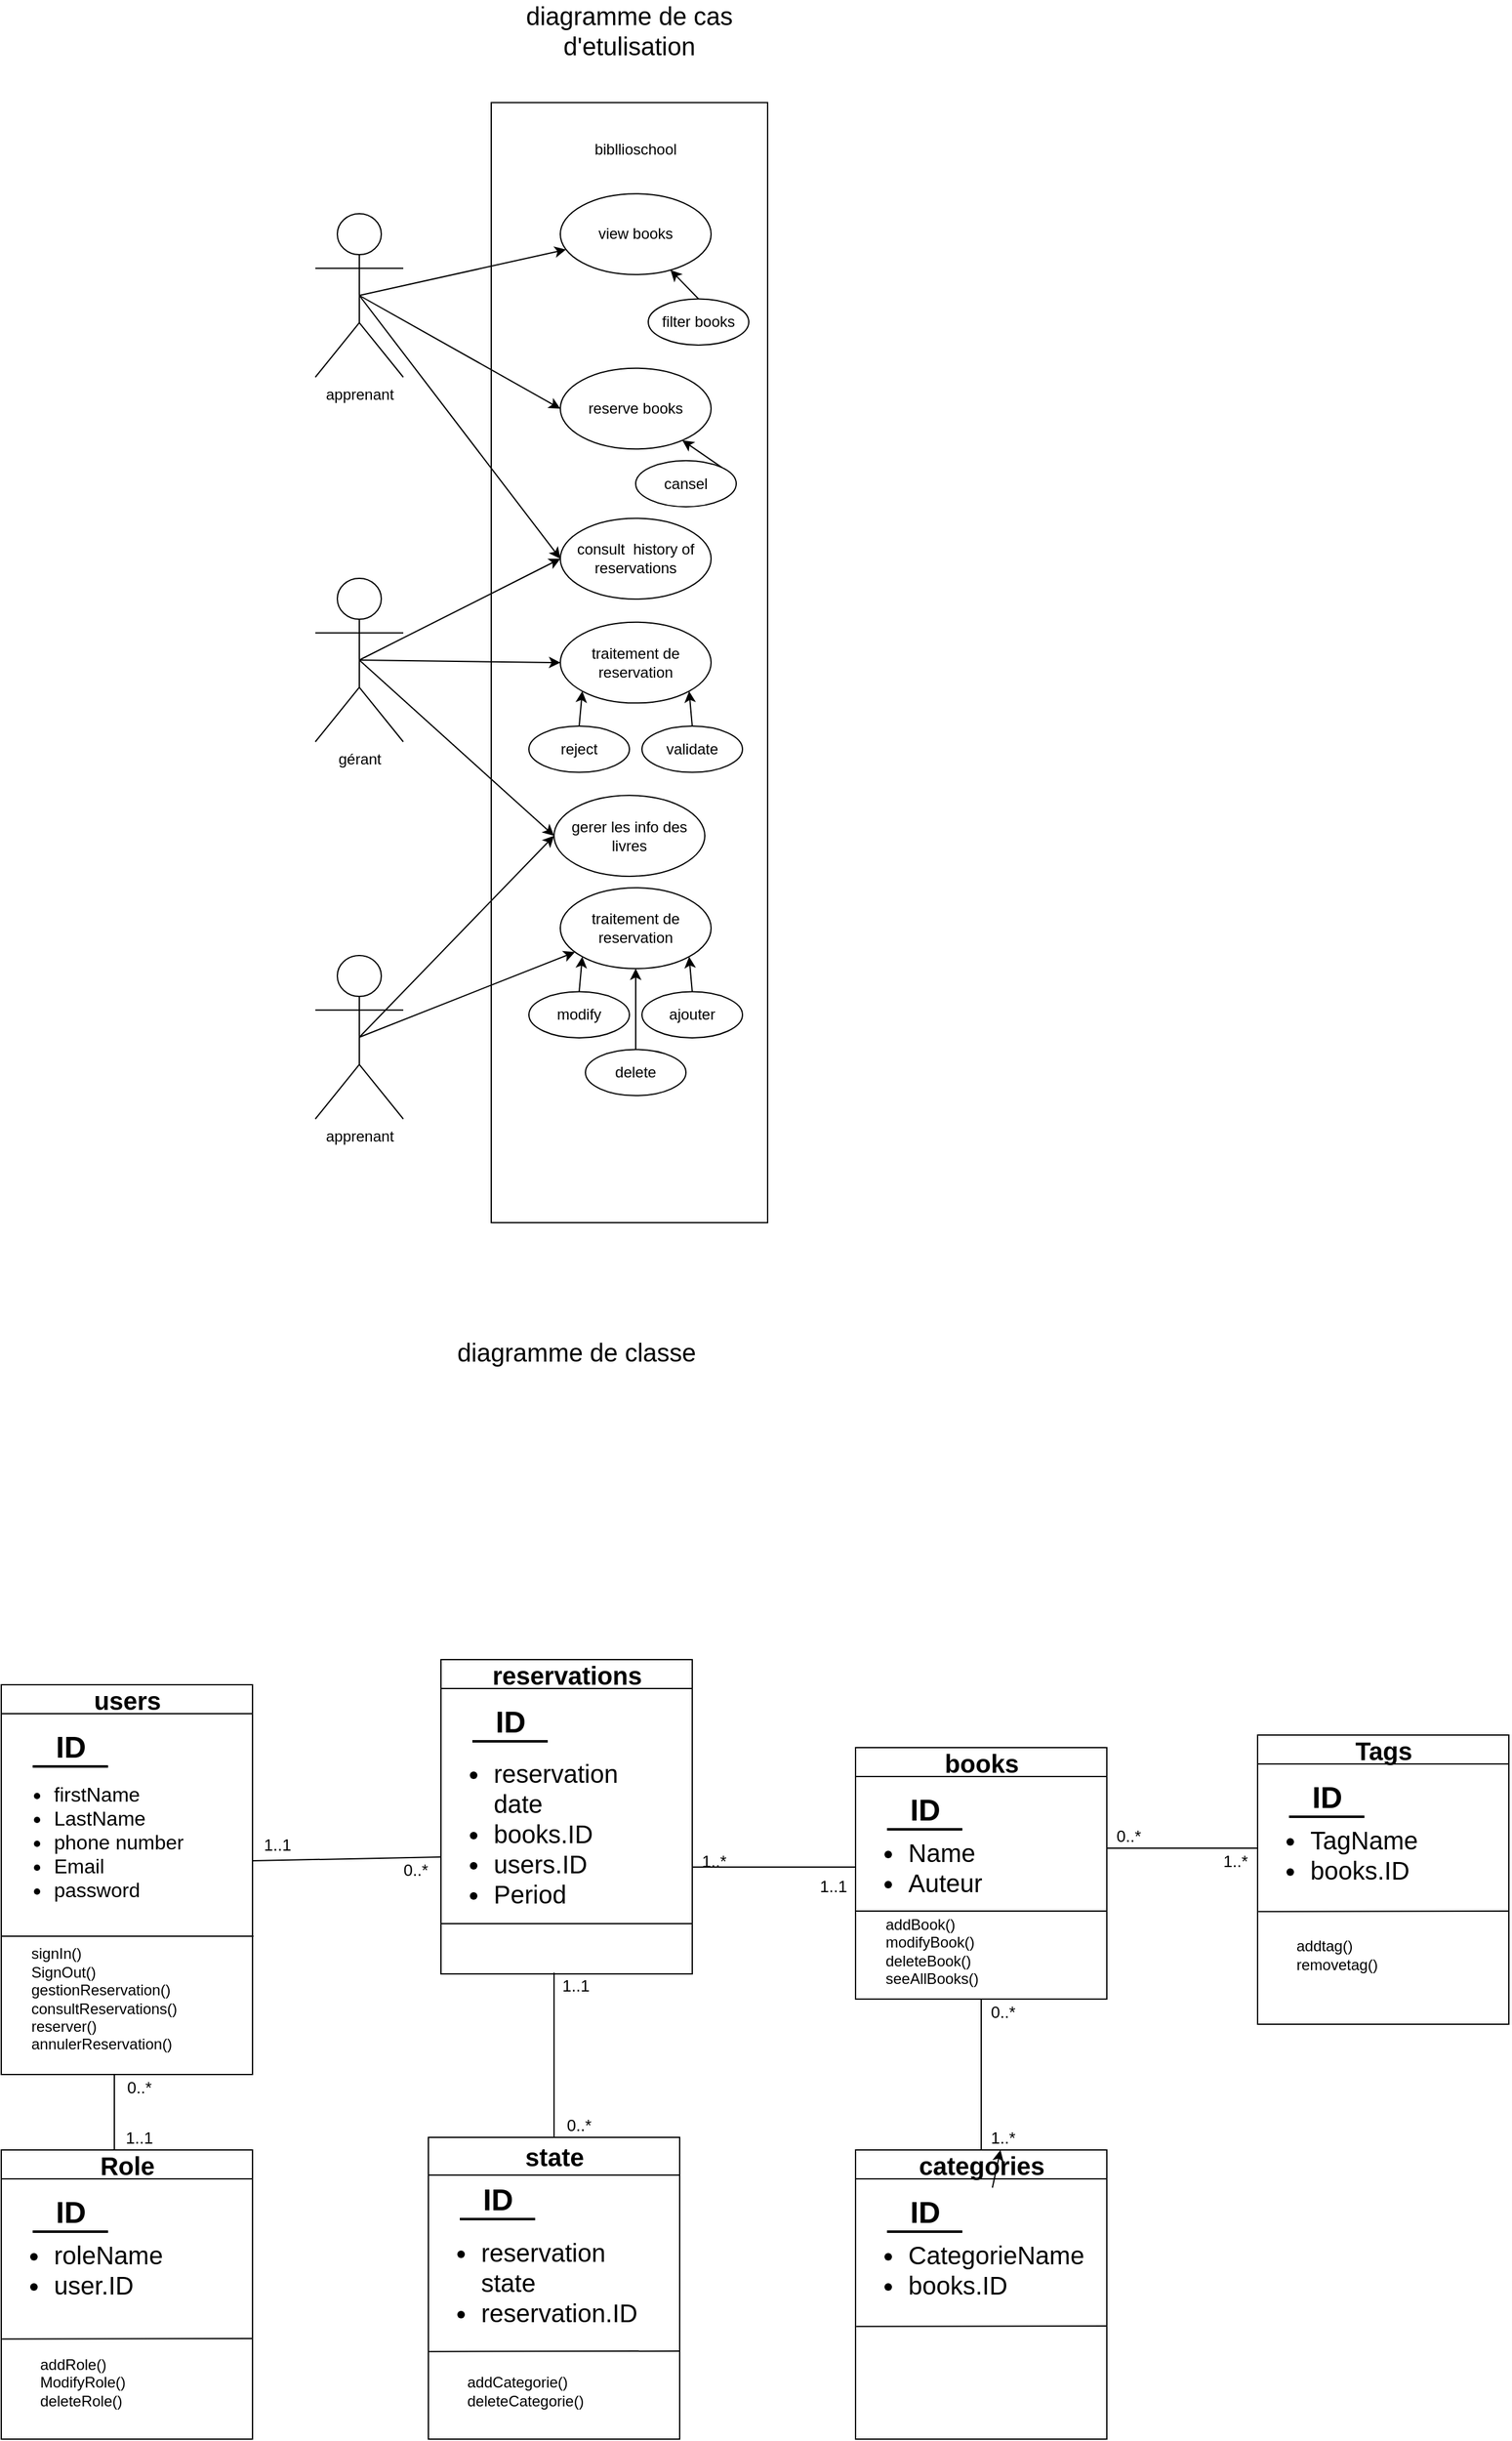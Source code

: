 <mxfile>
    <diagram id="hCP07LIaLxMWmvlAacTn" name="Page-1">
        <mxGraphModel dx="626" dy="450" grid="1" gridSize="10" guides="1" tooltips="1" connect="1" arrows="1" fold="1" page="1" pageScale="1" pageWidth="850" pageHeight="1100" math="0" shadow="0">
            <root>
                <mxCell id="0"/>
                <mxCell id="1" parent="0"/>
                <mxCell id="91" value="&lt;font style=&quot;font-size: 20px;&quot;&gt;diagramme de cas d'etulisation&lt;/font&gt;" style="text;html=1;strokeColor=none;fillColor=none;align=center;verticalAlign=middle;whiteSpace=wrap;rounded=0;strokeWidth=1;fontSize=20;" parent="1" vertex="1">
                    <mxGeometry x="725" y="49" width="250" height="30" as="geometry"/>
                </mxCell>
                <mxCell id="93" value="&lt;font style=&quot;font-size: 20px;&quot;&gt;diagramme de classe&lt;/font&gt;" style="text;html=1;strokeColor=none;fillColor=none;align=center;verticalAlign=middle;whiteSpace=wrap;rounded=0;strokeWidth=1;fontSize=20;" parent="1" vertex="1">
                    <mxGeometry x="682.5" y="1100" width="250" height="30" as="geometry"/>
                </mxCell>
                <mxCell id="99" value="users" style="swimlane;labelBackgroundColor=none;labelBorderColor=none;strokeWidth=1;fontSize=20;html=1;swimlaneFillColor=default;" parent="1" vertex="1">
                    <mxGeometry x="350" y="1380" width="200" height="310" as="geometry"/>
                </mxCell>
                <mxCell id="109" value="ID" style="text;strokeColor=none;fillColor=none;html=1;fontSize=24;fontStyle=1;verticalAlign=middle;align=center;labelBackgroundColor=none;labelBorderColor=none;strokeWidth=1;" parent="99" vertex="1">
                    <mxGeometry x="20" y="30" width="70" height="40" as="geometry"/>
                </mxCell>
                <mxCell id="111" value="" style="line;strokeWidth=2;html=1;labelBackgroundColor=none;labelBorderColor=none;fontSize=20;" parent="99" vertex="1">
                    <mxGeometry x="25" y="60" width="60" height="10" as="geometry"/>
                </mxCell>
                <mxCell id="113" value="&lt;ul style=&quot;font-size: 16px;&quot;&gt;&lt;li style=&quot;font-size: 16px;&quot;&gt;firstName&lt;/li&gt;&lt;li style=&quot;font-size: 16px;&quot;&gt;LastName&lt;/li&gt;&lt;li style=&quot;font-size: 16px;&quot;&gt;phone number&lt;/li&gt;&lt;li style=&quot;font-size: 16px;&quot;&gt;Email&lt;/li&gt;&lt;li style=&quot;font-size: 16px;&quot;&gt;password&lt;/li&gt;&lt;/ul&gt;" style="text;strokeColor=none;fillColor=none;html=1;whiteSpace=wrap;verticalAlign=middle;overflow=hidden;labelBackgroundColor=none;labelBorderColor=none;strokeWidth=1;fontSize=16;" parent="99" vertex="1">
                    <mxGeometry y="50" width="190" height="150" as="geometry"/>
                </mxCell>
                <mxCell id="160" value="signIn()&lt;br&gt;SignOut()&lt;br&gt;gestionReservation()&lt;br&gt;consultReservations()&lt;br&gt;reserver()&lt;br&gt;annulerReservation()&lt;br&gt;" style="text;strokeColor=none;fillColor=none;align=left;verticalAlign=middle;spacingLeft=4;spacingRight=4;overflow=hidden;points=[[0,0.5],[1,0.5]];portConstraint=eastwest;rotatable=0;whiteSpace=wrap;html=1;" parent="99" vertex="1">
                    <mxGeometry x="17.5" y="200" width="155" height="100" as="geometry"/>
                </mxCell>
                <mxCell id="162" value="" style="endArrow=none;html=1;fontSize=16;" parent="99" edge="1">
                    <mxGeometry width="50" height="50" relative="1" as="geometry">
                        <mxPoint y="200" as="sourcePoint"/>
                        <mxPoint x="200.8" y="200" as="targetPoint"/>
                    </mxGeometry>
                </mxCell>
                <mxCell id="4" value="" style="rounded=0;whiteSpace=wrap;html=1;" parent="1" vertex="1">
                    <mxGeometry x="740" y="121.63" width="220" height="890.816" as="geometry"/>
                </mxCell>
                <mxCell id="7" value="view books" style="ellipse;whiteSpace=wrap;html=1;" parent="1" vertex="1">
                    <mxGeometry x="795" y="194.102" width="120" height="64.286" as="geometry"/>
                </mxCell>
                <mxCell id="10" style="edgeStyle=none;html=1;exitX=0.5;exitY=0;exitDx=0;exitDy=0;" parent="1" source="9" target="7" edge="1">
                    <mxGeometry relative="1" as="geometry"/>
                </mxCell>
                <mxCell id="9" value="filter books" style="ellipse;whiteSpace=wrap;html=1;" parent="1" vertex="1">
                    <mxGeometry x="865" y="277.755" width="80" height="36.735" as="geometry"/>
                </mxCell>
                <mxCell id="11" value="reserve books" style="ellipse;whiteSpace=wrap;html=1;" parent="1" vertex="1">
                    <mxGeometry x="795" y="332.857" width="120" height="64.286" as="geometry"/>
                </mxCell>
                <mxCell id="12" value="consult&amp;nbsp; history of reservations" style="ellipse;whiteSpace=wrap;html=1;" parent="1" vertex="1">
                    <mxGeometry x="795" y="452.245" width="120" height="64.286" as="geometry"/>
                </mxCell>
                <mxCell id="17" style="edgeStyle=none;html=1;exitX=1;exitY=0;exitDx=0;exitDy=0;" parent="1" source="13" target="11" edge="1">
                    <mxGeometry relative="1" as="geometry"/>
                </mxCell>
                <mxCell id="13" value="cansel" style="ellipse;whiteSpace=wrap;html=1;" parent="1" vertex="1">
                    <mxGeometry x="855" y="406.327" width="80" height="36.735" as="geometry"/>
                </mxCell>
                <mxCell id="18" value="traitement de reservation" style="ellipse;whiteSpace=wrap;html=1;" parent="1" vertex="1">
                    <mxGeometry x="795" y="534.898" width="120" height="64.286" as="geometry"/>
                </mxCell>
                <mxCell id="25" style="edgeStyle=none;html=1;exitX=0.5;exitY=0;exitDx=0;exitDy=0;entryX=0;entryY=1;entryDx=0;entryDy=0;" parent="1" source="20" target="18" edge="1">
                    <mxGeometry relative="1" as="geometry"/>
                </mxCell>
                <mxCell id="20" value="reject" style="ellipse;whiteSpace=wrap;html=1;" parent="1" vertex="1">
                    <mxGeometry x="770" y="617.551" width="80" height="36.735" as="geometry"/>
                </mxCell>
                <mxCell id="24" style="edgeStyle=none;html=1;exitX=0.5;exitY=0;exitDx=0;exitDy=0;entryX=1;entryY=1;entryDx=0;entryDy=0;" parent="1" source="19" target="18" edge="1">
                    <mxGeometry relative="1" as="geometry"/>
                </mxCell>
                <mxCell id="19" value="validate" style="ellipse;whiteSpace=wrap;html=1;" parent="1" vertex="1">
                    <mxGeometry x="860" y="617.551" width="80" height="36.735" as="geometry"/>
                </mxCell>
                <mxCell id="42" value="gerer les info des livres" style="ellipse;whiteSpace=wrap;html=1;" parent="1" vertex="1">
                    <mxGeometry x="790" y="672.653" width="120" height="64.286" as="geometry"/>
                </mxCell>
                <mxCell id="46" value="traitement de reservation" style="ellipse;whiteSpace=wrap;html=1;" parent="1" vertex="1">
                    <mxGeometry x="795" y="746.122" width="120" height="64.286" as="geometry"/>
                </mxCell>
                <mxCell id="47" style="edgeStyle=none;html=1;exitX=0.5;exitY=0;exitDx=0;exitDy=0;entryX=0;entryY=1;entryDx=0;entryDy=0;" parent="1" source="48" target="46" edge="1">
                    <mxGeometry relative="1" as="geometry"/>
                </mxCell>
                <mxCell id="48" value="modify" style="ellipse;whiteSpace=wrap;html=1;" parent="1" vertex="1">
                    <mxGeometry x="770" y="828.776" width="80" height="36.735" as="geometry"/>
                </mxCell>
                <mxCell id="49" style="edgeStyle=none;html=1;exitX=0.5;exitY=0;exitDx=0;exitDy=0;entryX=1;entryY=1;entryDx=0;entryDy=0;" parent="1" source="50" target="46" edge="1">
                    <mxGeometry relative="1" as="geometry"/>
                </mxCell>
                <mxCell id="50" value="ajouter" style="ellipse;whiteSpace=wrap;html=1;" parent="1" vertex="1">
                    <mxGeometry x="860" y="828.776" width="80" height="36.735" as="geometry"/>
                </mxCell>
                <mxCell id="74" value="delete" style="ellipse;whiteSpace=wrap;html=1;" parent="1" vertex="1">
                    <mxGeometry x="815" y="874.694" width="80" height="36.735" as="geometry"/>
                </mxCell>
                <mxCell id="51" style="edgeStyle=none;html=1;exitX=0.5;exitY=0;exitDx=0;exitDy=0;entryX=0.5;entryY=1;entryDx=0;entryDy=0;" parent="1" source="74" target="46" edge="1">
                    <mxGeometry relative="1" as="geometry">
                        <mxPoint x="910" y="837.959" as="sourcePoint"/>
                        <mxPoint x="907.586" y="810.091" as="targetPoint"/>
                    </mxGeometry>
                </mxCell>
                <mxCell id="5" value="bibllioschool" style="text;html=1;strokeColor=none;fillColor=none;align=center;verticalAlign=middle;whiteSpace=wrap;rounded=0;" parent="1" vertex="1">
                    <mxGeometry x="825" y="145.004" width="60" height="27.551" as="geometry"/>
                </mxCell>
                <mxCell id="89" style="edgeStyle=none;html=1;exitX=0.5;exitY=0.5;exitDx=0;exitDy=0;exitPerimeter=0;" parent="1" source="75" target="46" edge="1">
                    <mxGeometry relative="1" as="geometry"/>
                </mxCell>
                <mxCell id="90" style="edgeStyle=none;html=1;exitX=0.5;exitY=0.5;exitDx=0;exitDy=0;exitPerimeter=0;entryX=0;entryY=0.5;entryDx=0;entryDy=0;" parent="1" source="75" target="42" edge="1">
                    <mxGeometry relative="1" as="geometry"/>
                </mxCell>
                <mxCell id="75" value="apprenant" style="shape=umlActor;verticalLabelPosition=bottom;verticalAlign=top;html=1;outlineConnect=0;" parent="1" vertex="1">
                    <mxGeometry x="600" y="800" width="70" height="130" as="geometry"/>
                </mxCell>
                <mxCell id="83" style="edgeStyle=none;html=1;exitX=0.5;exitY=0.5;exitDx=0;exitDy=0;exitPerimeter=0;" parent="1" source="81" target="7" edge="1">
                    <mxGeometry relative="1" as="geometry"/>
                </mxCell>
                <mxCell id="84" style="edgeStyle=none;html=1;exitX=0.5;exitY=0.5;exitDx=0;exitDy=0;exitPerimeter=0;entryX=0;entryY=0.5;entryDx=0;entryDy=0;" parent="1" source="81" target="11" edge="1">
                    <mxGeometry relative="1" as="geometry"/>
                </mxCell>
                <mxCell id="85" style="edgeStyle=none;html=1;exitX=0.5;exitY=0.5;exitDx=0;exitDy=0;exitPerimeter=0;entryX=0;entryY=0.5;entryDx=0;entryDy=0;" parent="1" source="81" target="12" edge="1">
                    <mxGeometry relative="1" as="geometry"/>
                </mxCell>
                <mxCell id="81" value="apprenant" style="shape=umlActor;verticalLabelPosition=bottom;verticalAlign=top;html=1;outlineConnect=0;" parent="1" vertex="1">
                    <mxGeometry x="600" y="210" width="70" height="130" as="geometry"/>
                </mxCell>
                <mxCell id="86" style="edgeStyle=none;html=1;exitX=0.5;exitY=0.5;exitDx=0;exitDy=0;exitPerimeter=0;entryX=0;entryY=0.5;entryDx=0;entryDy=0;" parent="1" source="82" target="12" edge="1">
                    <mxGeometry relative="1" as="geometry"/>
                </mxCell>
                <mxCell id="87" style="edgeStyle=none;html=1;exitX=0.5;exitY=0.5;exitDx=0;exitDy=0;exitPerimeter=0;entryX=0;entryY=0.5;entryDx=0;entryDy=0;" parent="1" source="82" target="18" edge="1">
                    <mxGeometry relative="1" as="geometry"/>
                </mxCell>
                <mxCell id="88" style="edgeStyle=none;html=1;exitX=0.5;exitY=0.5;exitDx=0;exitDy=0;exitPerimeter=0;entryX=0;entryY=0.5;entryDx=0;entryDy=0;" parent="1" source="82" target="42" edge="1">
                    <mxGeometry relative="1" as="geometry"/>
                </mxCell>
                <mxCell id="82" value="gérant" style="shape=umlActor;verticalLabelPosition=bottom;verticalAlign=top;html=1;outlineConnect=0;" parent="1" vertex="1">
                    <mxGeometry x="600" y="500" width="70" height="130" as="geometry"/>
                </mxCell>
                <mxCell id="114" value="books" style="swimlane;labelBackgroundColor=none;labelBorderColor=none;strokeWidth=1;fontSize=20;html=1;swimlaneFillColor=default;" parent="1" vertex="1">
                    <mxGeometry x="1030" y="1430" width="200" height="200" as="geometry"/>
                </mxCell>
                <mxCell id="115" value="ID" style="text;strokeColor=none;fillColor=none;html=1;fontSize=24;fontStyle=1;verticalAlign=middle;align=center;labelBackgroundColor=none;labelBorderColor=none;strokeWidth=1;" parent="114" vertex="1">
                    <mxGeometry x="20" y="30" width="70" height="40" as="geometry"/>
                </mxCell>
                <mxCell id="116" value="" style="line;strokeWidth=2;html=1;labelBackgroundColor=none;labelBorderColor=none;fontSize=20;" parent="114" vertex="1">
                    <mxGeometry x="25" y="60" width="60" height="10" as="geometry"/>
                </mxCell>
                <mxCell id="117" value="&lt;ul&gt;&lt;li&gt;Name&lt;/li&gt;&lt;li&gt;Auteur&lt;/li&gt;&lt;/ul&gt;" style="text;strokeColor=none;fillColor=none;html=1;whiteSpace=wrap;verticalAlign=middle;overflow=hidden;labelBackgroundColor=none;labelBorderColor=none;strokeWidth=1;fontSize=20;" parent="114" vertex="1">
                    <mxGeometry y="30" width="190" height="130" as="geometry"/>
                </mxCell>
                <mxCell id="155" value="" style="endArrow=none;html=1;fontSize=13;exitX=1;exitY=0.75;exitDx=0;exitDy=0;entryX=0;entryY=0.75;entryDx=0;entryDy=0;" parent="114" edge="1">
                    <mxGeometry width="50" height="50" relative="1" as="geometry">
                        <mxPoint x="200" y="130" as="sourcePoint"/>
                        <mxPoint y="130" as="targetPoint"/>
                    </mxGeometry>
                </mxCell>
                <mxCell id="169" value="&lt;br&gt;addBook()&lt;br&gt;modifyBook()&lt;br&gt;deleteBook()&lt;br&gt;seeAllBooks()" style="text;strokeColor=none;fillColor=none;align=left;verticalAlign=middle;spacingLeft=4;spacingRight=4;overflow=hidden;points=[[0,0.5],[1,0.5]];portConstraint=eastwest;rotatable=0;whiteSpace=wrap;html=1;" parent="114" vertex="1">
                    <mxGeometry x="17.5" y="110" width="155" height="90" as="geometry"/>
                </mxCell>
                <mxCell id="118" value="Role" style="swimlane;labelBackgroundColor=none;labelBorderColor=none;strokeWidth=1;fontSize=20;html=1;swimlaneFillColor=default;" parent="1" vertex="1">
                    <mxGeometry x="350" y="1750" width="200" height="230" as="geometry"/>
                </mxCell>
                <mxCell id="119" value="ID" style="text;strokeColor=none;fillColor=none;html=1;fontSize=24;fontStyle=1;verticalAlign=middle;align=center;labelBackgroundColor=none;labelBorderColor=none;strokeWidth=1;" parent="118" vertex="1">
                    <mxGeometry x="20" y="30" width="70" height="40" as="geometry"/>
                </mxCell>
                <mxCell id="120" value="" style="line;strokeWidth=2;html=1;labelBackgroundColor=none;labelBorderColor=none;fontSize=20;" parent="118" vertex="1">
                    <mxGeometry x="25" y="60" width="60" height="10" as="geometry"/>
                </mxCell>
                <mxCell id="121" value="&lt;ul&gt;&lt;li&gt;roleName&lt;/li&gt;&lt;li&gt;user.ID&lt;/li&gt;&lt;/ul&gt;" style="text;strokeColor=none;fillColor=none;html=1;whiteSpace=wrap;verticalAlign=middle;overflow=hidden;labelBackgroundColor=none;labelBorderColor=none;strokeWidth=1;fontSize=20;" parent="118" vertex="1">
                    <mxGeometry y="30" width="190" height="130" as="geometry"/>
                </mxCell>
                <mxCell id="171" value="addRole()&lt;br&gt;ModifyRole()&lt;br&gt;deleteRole()" style="text;strokeColor=none;fillColor=none;align=left;verticalAlign=middle;spacingLeft=4;spacingRight=4;overflow=hidden;points=[[0,0.5],[1,0.5]];portConstraint=eastwest;rotatable=0;whiteSpace=wrap;html=1;" parent="118" vertex="1">
                    <mxGeometry x="25" y="140" width="155" height="90" as="geometry"/>
                </mxCell>
                <mxCell id="122" value="state" style="swimlane;labelBackgroundColor=none;labelBorderColor=none;strokeWidth=1;fontSize=20;html=1;swimlaneFillColor=default;startSize=30;" parent="1" vertex="1">
                    <mxGeometry x="690" y="1740" width="200" height="240" as="geometry"/>
                </mxCell>
                <mxCell id="123" value="ID" style="text;strokeColor=none;fillColor=none;html=1;fontSize=24;fontStyle=1;verticalAlign=middle;align=center;labelBackgroundColor=none;labelBorderColor=none;strokeWidth=1;" parent="122" vertex="1">
                    <mxGeometry x="20" y="30" width="70" height="40" as="geometry"/>
                </mxCell>
                <mxCell id="124" value="" style="line;strokeWidth=2;html=1;labelBackgroundColor=none;labelBorderColor=none;fontSize=20;" parent="122" vertex="1">
                    <mxGeometry x="25" y="60" width="60" height="10" as="geometry"/>
                </mxCell>
                <mxCell id="125" value="&lt;ul&gt;&lt;li&gt;&lt;span style=&quot;background-color: initial;&quot;&gt;reservation state&amp;nbsp;&lt;/span&gt;&lt;/li&gt;&lt;li&gt;&lt;span style=&quot;background-color: initial;&quot;&gt;reservation.ID&lt;/span&gt;&lt;br&gt;&lt;/li&gt;&lt;/ul&gt;" style="text;strokeColor=none;fillColor=none;html=1;whiteSpace=wrap;verticalAlign=middle;overflow=hidden;labelBackgroundColor=none;labelBorderColor=none;strokeWidth=1;fontSize=20;" parent="122" vertex="1">
                    <mxGeometry y="50" width="190" height="130" as="geometry"/>
                </mxCell>
                <mxCell id="158" value="" style="endArrow=none;html=1;fontSize=13;exitX=0.003;exitY=0.926;exitDx=0;exitDy=0;exitPerimeter=0;" parent="122" edge="1">
                    <mxGeometry width="50" height="50" relative="1" as="geometry">
                        <mxPoint x="0.57" y="170.38" as="sourcePoint"/>
                        <mxPoint x="200" y="170" as="targetPoint"/>
                    </mxGeometry>
                </mxCell>
                <mxCell id="172" value="&lt;br style=&quot;&quot;&gt;&lt;span style=&quot;&quot;&gt;addCategorie()&lt;/span&gt;&lt;br style=&quot;&quot;&gt;&lt;span style=&quot;&quot;&gt;deleteCategorie()&lt;/span&gt;" style="text;strokeColor=none;fillColor=none;align=left;verticalAlign=middle;spacingLeft=4;spacingRight=4;overflow=hidden;points=[[0,0.5],[1,0.5]];portConstraint=eastwest;rotatable=0;whiteSpace=wrap;html=1;" parent="122" vertex="1">
                    <mxGeometry x="25" y="150" width="155" height="90" as="geometry"/>
                </mxCell>
                <mxCell id="126" value="categories" style="swimlane;labelBackgroundColor=none;labelBorderColor=none;strokeWidth=1;fontSize=20;html=1;swimlaneFillColor=default;" parent="1" vertex="1">
                    <mxGeometry x="1030" y="1750" width="200" height="230" as="geometry"/>
                </mxCell>
                <mxCell id="127" value="ID" style="text;strokeColor=none;fillColor=none;html=1;fontSize=24;fontStyle=1;verticalAlign=middle;align=center;labelBackgroundColor=none;labelBorderColor=none;strokeWidth=1;" parent="126" vertex="1">
                    <mxGeometry x="20" y="30" width="70" height="40" as="geometry"/>
                </mxCell>
                <mxCell id="128" value="" style="line;strokeWidth=2;html=1;labelBackgroundColor=none;labelBorderColor=none;fontSize=20;" parent="126" vertex="1">
                    <mxGeometry x="25" y="60" width="60" height="10" as="geometry"/>
                </mxCell>
                <mxCell id="129" value="&lt;ul&gt;&lt;li&gt;CategorieName&lt;/li&gt;&lt;li&gt;books.ID&lt;/li&gt;&lt;/ul&gt;" style="text;strokeColor=none;fillColor=none;html=1;whiteSpace=wrap;verticalAlign=middle;overflow=hidden;labelBackgroundColor=none;labelBorderColor=none;strokeWidth=1;fontSize=20;" parent="126" vertex="1">
                    <mxGeometry y="30" width="190" height="130" as="geometry"/>
                </mxCell>
                <mxCell id="159" value="" style="endArrow=none;html=1;fontSize=13;exitX=0.003;exitY=0.926;exitDx=0;exitDy=0;exitPerimeter=0;" parent="126" edge="1">
                    <mxGeometry width="50" height="50" relative="1" as="geometry">
                        <mxPoint x="0.57" y="140.38" as="sourcePoint"/>
                        <mxPoint x="200" y="140" as="targetPoint"/>
                    </mxGeometry>
                </mxCell>
                <mxCell id="130" value="reservations" style="swimlane;labelBackgroundColor=none;labelBorderColor=none;strokeWidth=1;fontSize=20;html=1;swimlaneFillColor=default;" parent="1" vertex="1">
                    <mxGeometry x="700" y="1360" width="200" height="250" as="geometry"/>
                </mxCell>
                <mxCell id="131" value="ID" style="text;strokeColor=none;fillColor=none;html=1;fontSize=24;fontStyle=1;verticalAlign=middle;align=center;labelBackgroundColor=none;labelBorderColor=none;strokeWidth=1;" parent="130" vertex="1">
                    <mxGeometry x="20" y="30" width="70" height="40" as="geometry"/>
                </mxCell>
                <mxCell id="132" value="" style="line;strokeWidth=2;html=1;labelBackgroundColor=none;labelBorderColor=none;fontSize=20;" parent="130" vertex="1">
                    <mxGeometry x="25" y="60" width="60" height="10" as="geometry"/>
                </mxCell>
                <mxCell id="133" value="&lt;ul&gt;&lt;li&gt;reservation date&lt;/li&gt;&lt;li&gt;books.ID&lt;/li&gt;&lt;li&gt;users.ID&lt;/li&gt;&lt;li&gt;Period&lt;/li&gt;&lt;/ul&gt;" style="text;strokeColor=none;fillColor=none;html=1;whiteSpace=wrap;verticalAlign=middle;overflow=hidden;labelBackgroundColor=none;labelBorderColor=none;strokeWidth=1;fontSize=20;" parent="130" vertex="1">
                    <mxGeometry y="40" width="180" height="195" as="geometry"/>
                </mxCell>
                <mxCell id="134" value="" style="endArrow=none;html=1;fontSize=20;exitX=0.5;exitY=0;exitDx=0;exitDy=0;" parent="1" source="126" edge="1">
                    <mxGeometry width="50" height="50" relative="1" as="geometry">
                        <mxPoint x="740" y="1740" as="sourcePoint"/>
                        <mxPoint x="1130" y="1630" as="targetPoint"/>
                    </mxGeometry>
                </mxCell>
                <mxCell id="135" value="" style="endArrow=none;html=1;fontSize=20;exitX=0.5;exitY=0;exitDx=0;exitDy=0;entryX=0;entryY=0;entryDx=0;entryDy=0;" parent="1" source="122" target="141" edge="1">
                    <mxGeometry width="50" height="50" relative="1" as="geometry">
                        <mxPoint x="1140" y="1760" as="sourcePoint"/>
                        <mxPoint x="790" y="1600" as="targetPoint"/>
                    </mxGeometry>
                </mxCell>
                <mxCell id="137" value="" style="endArrow=none;html=1;fontSize=20;exitX=0.5;exitY=0;exitDx=0;exitDy=0;entryX=0;entryY=0;entryDx=0;entryDy=0;" parent="1" target="139" edge="1">
                    <mxGeometry width="50" height="50" relative="1" as="geometry">
                        <mxPoint x="440" y="1750" as="sourcePoint"/>
                        <mxPoint x="440" y="1660" as="targetPoint"/>
                    </mxGeometry>
                </mxCell>
                <mxCell id="139" value="0..*" style="text;html=1;strokeColor=none;fillColor=none;align=center;verticalAlign=middle;whiteSpace=wrap;rounded=0;labelBackgroundColor=none;labelBorderColor=none;strokeWidth=1;fontSize=13;" parent="1" vertex="1">
                    <mxGeometry x="440" y="1690" width="40" height="20" as="geometry"/>
                </mxCell>
                <mxCell id="140" value="1..1" style="text;html=1;strokeColor=none;fillColor=none;align=center;verticalAlign=middle;whiteSpace=wrap;rounded=0;labelBackgroundColor=none;labelBorderColor=none;strokeWidth=1;fontSize=13;" parent="1" vertex="1">
                    <mxGeometry x="440" y="1730" width="40" height="20" as="geometry"/>
                </mxCell>
                <mxCell id="141" value="1..1" style="text;html=1;strokeColor=none;fillColor=none;align=center;verticalAlign=middle;whiteSpace=wrap;rounded=0;labelBackgroundColor=none;labelBorderColor=none;strokeWidth=1;fontSize=13;" parent="1" vertex="1">
                    <mxGeometry x="790" y="1609" width="35" height="20" as="geometry"/>
                </mxCell>
                <mxCell id="142" value="0..*" style="text;html=1;strokeColor=none;fillColor=none;align=center;verticalAlign=middle;whiteSpace=wrap;rounded=0;labelBackgroundColor=none;labelBorderColor=none;strokeWidth=1;fontSize=13;" parent="1" vertex="1">
                    <mxGeometry x="790" y="1720" width="40" height="20" as="geometry"/>
                </mxCell>
                <mxCell id="143" value="1..*" style="text;html=1;strokeColor=none;fillColor=none;align=center;verticalAlign=middle;whiteSpace=wrap;rounded=0;labelBackgroundColor=none;labelBorderColor=none;strokeWidth=1;fontSize=13;" parent="1" vertex="1">
                    <mxGeometry x="1130" y="1730" width="35" height="20" as="geometry"/>
                </mxCell>
                <mxCell id="144" value="0..*" style="text;html=1;strokeColor=none;fillColor=none;align=center;verticalAlign=middle;whiteSpace=wrap;rounded=0;labelBackgroundColor=none;labelBorderColor=none;strokeWidth=1;fontSize=13;" parent="1" vertex="1">
                    <mxGeometry x="1130" y="1630" width="35" height="20" as="geometry"/>
                </mxCell>
                <mxCell id="146" value="" style="endArrow=none;html=1;fontSize=13;entryX=1;entryY=0;entryDx=0;entryDy=0;" parent="1" target="151" edge="1">
                    <mxGeometry width="50" height="50" relative="1" as="geometry">
                        <mxPoint x="550" y="1520" as="sourcePoint"/>
                        <mxPoint x="700" y="1520" as="targetPoint"/>
                    </mxGeometry>
                </mxCell>
                <mxCell id="147" value="" style="endArrow=none;html=1;fontSize=13;exitX=0;exitY=0.75;exitDx=0;exitDy=0;" parent="1" source="149" target="117" edge="1">
                    <mxGeometry width="50" height="50" relative="1" as="geometry">
                        <mxPoint x="900" y="1530" as="sourcePoint"/>
                        <mxPoint x="710" y="1525" as="targetPoint"/>
                    </mxGeometry>
                </mxCell>
                <mxCell id="148" value="1..1&lt;span style=&quot;color: rgba(0, 0, 0, 0); font-family: monospace; font-size: 0px; text-align: start;&quot;&gt;%&lt;/span&gt;&lt;span style=&quot;color: rgba(0, 0, 0, 0); font-family: monospace; font-size: 0px; text-align: start;&quot;&gt;3CmxGraphModel%3E%3Croot%3E%3CmxCell%20id%3D%220%22%2F%3E%3CmxCell%20id%3D%221%22%20parent%3D%220%22%2F%3E%3CmxCell%20id%3D%222%22%20value%3D%221..1%22%20style%3D%22text%3Bhtml%3D1%3BstrokeColor%3Dnone%3BfillColor%3Dnone%3Balign%3Dcenter%3BverticalAlign%3Dmiddle%3BwhiteSpace%3Dwrap%3Brounded%3D0%3BlabelBackgroundColor%3Dnone%3BlabelBorderColor%3Dnone%3BstrokeWidth%3D1%3BfontSize%3D13%3B%22%20vertex%3D%221%22%20parent%3D%221%22%3E%3CmxGeometry%20x%3D%22545%22%20y%3D%221450%22%20width%3D%2235%22%20height%3D%2220%22%20as%3D%22geometry%22%2F%3E%3C%2FmxCell%3E%3C%2Froot%3E%3C%2FmxGraphModel%3E&lt;/span&gt;" style="text;html=1;strokeColor=none;fillColor=none;align=center;verticalAlign=middle;whiteSpace=wrap;rounded=0;labelBackgroundColor=none;labelBorderColor=none;strokeWidth=1;fontSize=13;" parent="1" vertex="1">
                    <mxGeometry x="995" y="1530" width="35" height="20" as="geometry"/>
                </mxCell>
                <mxCell id="149" value="1..*&lt;span style=&quot;color: rgba(0, 0, 0, 0); font-family: monospace; font-size: 0px; text-align: start;&quot;&gt;%&lt;/span&gt;&lt;span style=&quot;color: rgba(0, 0, 0, 0); font-family: monospace; font-size: 0px; text-align: start;&quot;&gt;3CmxGraphModel%3E%3Croot%3E%3CmxCell%20id%3D%220%22%2F%3E%3CmxCell%20id%3D%221%22%20parent%3D%220%22%2F%3E%3CmxCell%20id%3D%222%22%20value%3D%221..1%22%20style%3D%22text%3Bhtml%3D1%3BstrokeColor%3Dnone%3BfillColor%3Dnone%3Balign%3Dcenter%3BverticalAlign%3Dmiddle%3BwhiteSpace%3Dwrap%3Brounded%3D0%3BlabelBackgroundColor%3Dnone%3BlabelBorderColor%3Dnone%3BstrokeWidth%3D1%3BfontSize%3D13%3B%22%20vertex%3D%221%22%20parent%3D%221%22%3E%3CmxGeometry%20x%3D%22545%22%20y%3D%221450%22%20width%3D%2235%22%20height%3D%2220%22%20as%3D%22geometry%22%2F%3E%3C%2FmxCell%3E%3C%2Froot%3E%3C%2FmxGraphModel%3E&lt;/span&gt;" style="text;html=1;strokeColor=none;fillColor=none;align=center;verticalAlign=middle;whiteSpace=wrap;rounded=0;labelBackgroundColor=none;labelBorderColor=none;strokeWidth=1;fontSize=13;" parent="1" vertex="1">
                    <mxGeometry x="900" y="1510" width="35" height="20" as="geometry"/>
                </mxCell>
                <mxCell id="150" value="1..1" style="text;html=1;strokeColor=none;fillColor=none;align=center;verticalAlign=middle;whiteSpace=wrap;rounded=0;labelBackgroundColor=none;labelBorderColor=none;strokeWidth=1;fontSize=13;" parent="1" vertex="1">
                    <mxGeometry x="550" y="1497" width="40" height="20" as="geometry"/>
                </mxCell>
                <mxCell id="151" value="0..*" style="text;html=1;strokeColor=none;fillColor=none;align=center;verticalAlign=middle;whiteSpace=wrap;rounded=0;labelBackgroundColor=none;labelBorderColor=none;strokeWidth=1;fontSize=13;" parent="1" vertex="1">
                    <mxGeometry x="660" y="1517" width="40" height="20" as="geometry"/>
                </mxCell>
                <mxCell id="153" value="" style="endArrow=none;html=1;fontSize=13;" parent="1" edge="1">
                    <mxGeometry width="50" height="50" relative="1" as="geometry">
                        <mxPoint x="900" y="1570" as="sourcePoint"/>
                        <mxPoint x="700" y="1570" as="targetPoint"/>
                    </mxGeometry>
                </mxCell>
                <mxCell id="157" value="" style="endArrow=none;html=1;fontSize=13;exitX=0.003;exitY=0.926;exitDx=0;exitDy=0;exitPerimeter=0;" parent="1" source="121" edge="1">
                    <mxGeometry width="50" height="50" relative="1" as="geometry">
                        <mxPoint x="650" y="1850" as="sourcePoint"/>
                        <mxPoint x="550" y="1900" as="targetPoint"/>
                    </mxGeometry>
                </mxCell>
                <mxCell id="163" value="Tags" style="swimlane;labelBackgroundColor=none;labelBorderColor=none;strokeWidth=1;fontSize=20;html=1;swimlaneFillColor=default;" parent="1" vertex="1">
                    <mxGeometry x="1350" y="1420" width="200" height="230" as="geometry"/>
                </mxCell>
                <mxCell id="164" value="ID" style="text;strokeColor=none;fillColor=none;html=1;fontSize=24;fontStyle=1;verticalAlign=middle;align=center;labelBackgroundColor=none;labelBorderColor=none;strokeWidth=1;" parent="163" vertex="1">
                    <mxGeometry x="20" y="30" width="70" height="40" as="geometry"/>
                </mxCell>
                <mxCell id="165" value="" style="line;strokeWidth=2;html=1;labelBackgroundColor=none;labelBorderColor=none;fontSize=20;" parent="163" vertex="1">
                    <mxGeometry x="25" y="60" width="60" height="10" as="geometry"/>
                </mxCell>
                <mxCell id="166" value="&lt;ul&gt;&lt;li&gt;TagName&lt;/li&gt;&lt;li&gt;books.ID&lt;/li&gt;&lt;/ul&gt;" style="text;strokeColor=none;fillColor=none;html=1;whiteSpace=wrap;verticalAlign=middle;overflow=hidden;labelBackgroundColor=none;labelBorderColor=none;strokeWidth=1;fontSize=20;" parent="163" vertex="1">
                    <mxGeometry y="30" width="190" height="130" as="geometry"/>
                </mxCell>
                <mxCell id="167" value="" style="endArrow=none;html=1;fontSize=13;exitX=0.003;exitY=0.926;exitDx=0;exitDy=0;exitPerimeter=0;" parent="163" edge="1">
                    <mxGeometry width="50" height="50" relative="1" as="geometry">
                        <mxPoint x="0.57" y="140.38" as="sourcePoint"/>
                        <mxPoint x="200" y="140" as="targetPoint"/>
                    </mxGeometry>
                </mxCell>
                <mxCell id="170" value="addtag()&lt;br&gt;removetag()" style="text;strokeColor=none;fillColor=none;align=left;verticalAlign=middle;spacingLeft=4;spacingRight=4;overflow=hidden;points=[[0,0.5],[1,0.5]];portConstraint=eastwest;rotatable=0;whiteSpace=wrap;html=1;" parent="163" vertex="1">
                    <mxGeometry x="25" y="140" width="155" height="70" as="geometry"/>
                </mxCell>
                <mxCell id="168" value="" style="endArrow=none;html=1;fontSize=13;exitX=0;exitY=0.75;exitDx=0;exitDy=0;" parent="1" edge="1">
                    <mxGeometry width="50" height="50" relative="1" as="geometry">
                        <mxPoint x="1230" y="1510" as="sourcePoint"/>
                        <mxPoint x="1350" y="1510" as="targetPoint"/>
                    </mxGeometry>
                </mxCell>
                <mxCell id="173" value="0..*" style="text;html=1;strokeColor=none;fillColor=none;align=center;verticalAlign=middle;whiteSpace=wrap;rounded=0;labelBackgroundColor=none;labelBorderColor=none;strokeWidth=1;fontSize=13;" parent="1" vertex="1">
                    <mxGeometry x="1230" y="1490" width="35" height="20" as="geometry"/>
                </mxCell>
                <mxCell id="174" value="1..*" style="text;html=1;strokeColor=none;fillColor=none;align=center;verticalAlign=middle;whiteSpace=wrap;rounded=0;labelBackgroundColor=none;labelBorderColor=none;strokeWidth=1;fontSize=13;" parent="1" vertex="1">
                    <mxGeometry x="1315" y="1510" width="35" height="20" as="geometry"/>
                </mxCell>
                <mxCell id="176" value="" style="edgeStyle=none;html=1;" parent="1" source="129" target="143" edge="1">
                    <mxGeometry relative="1" as="geometry"/>
                </mxCell>
            </root>
        </mxGraphModel>
    </diagram>
</mxfile>